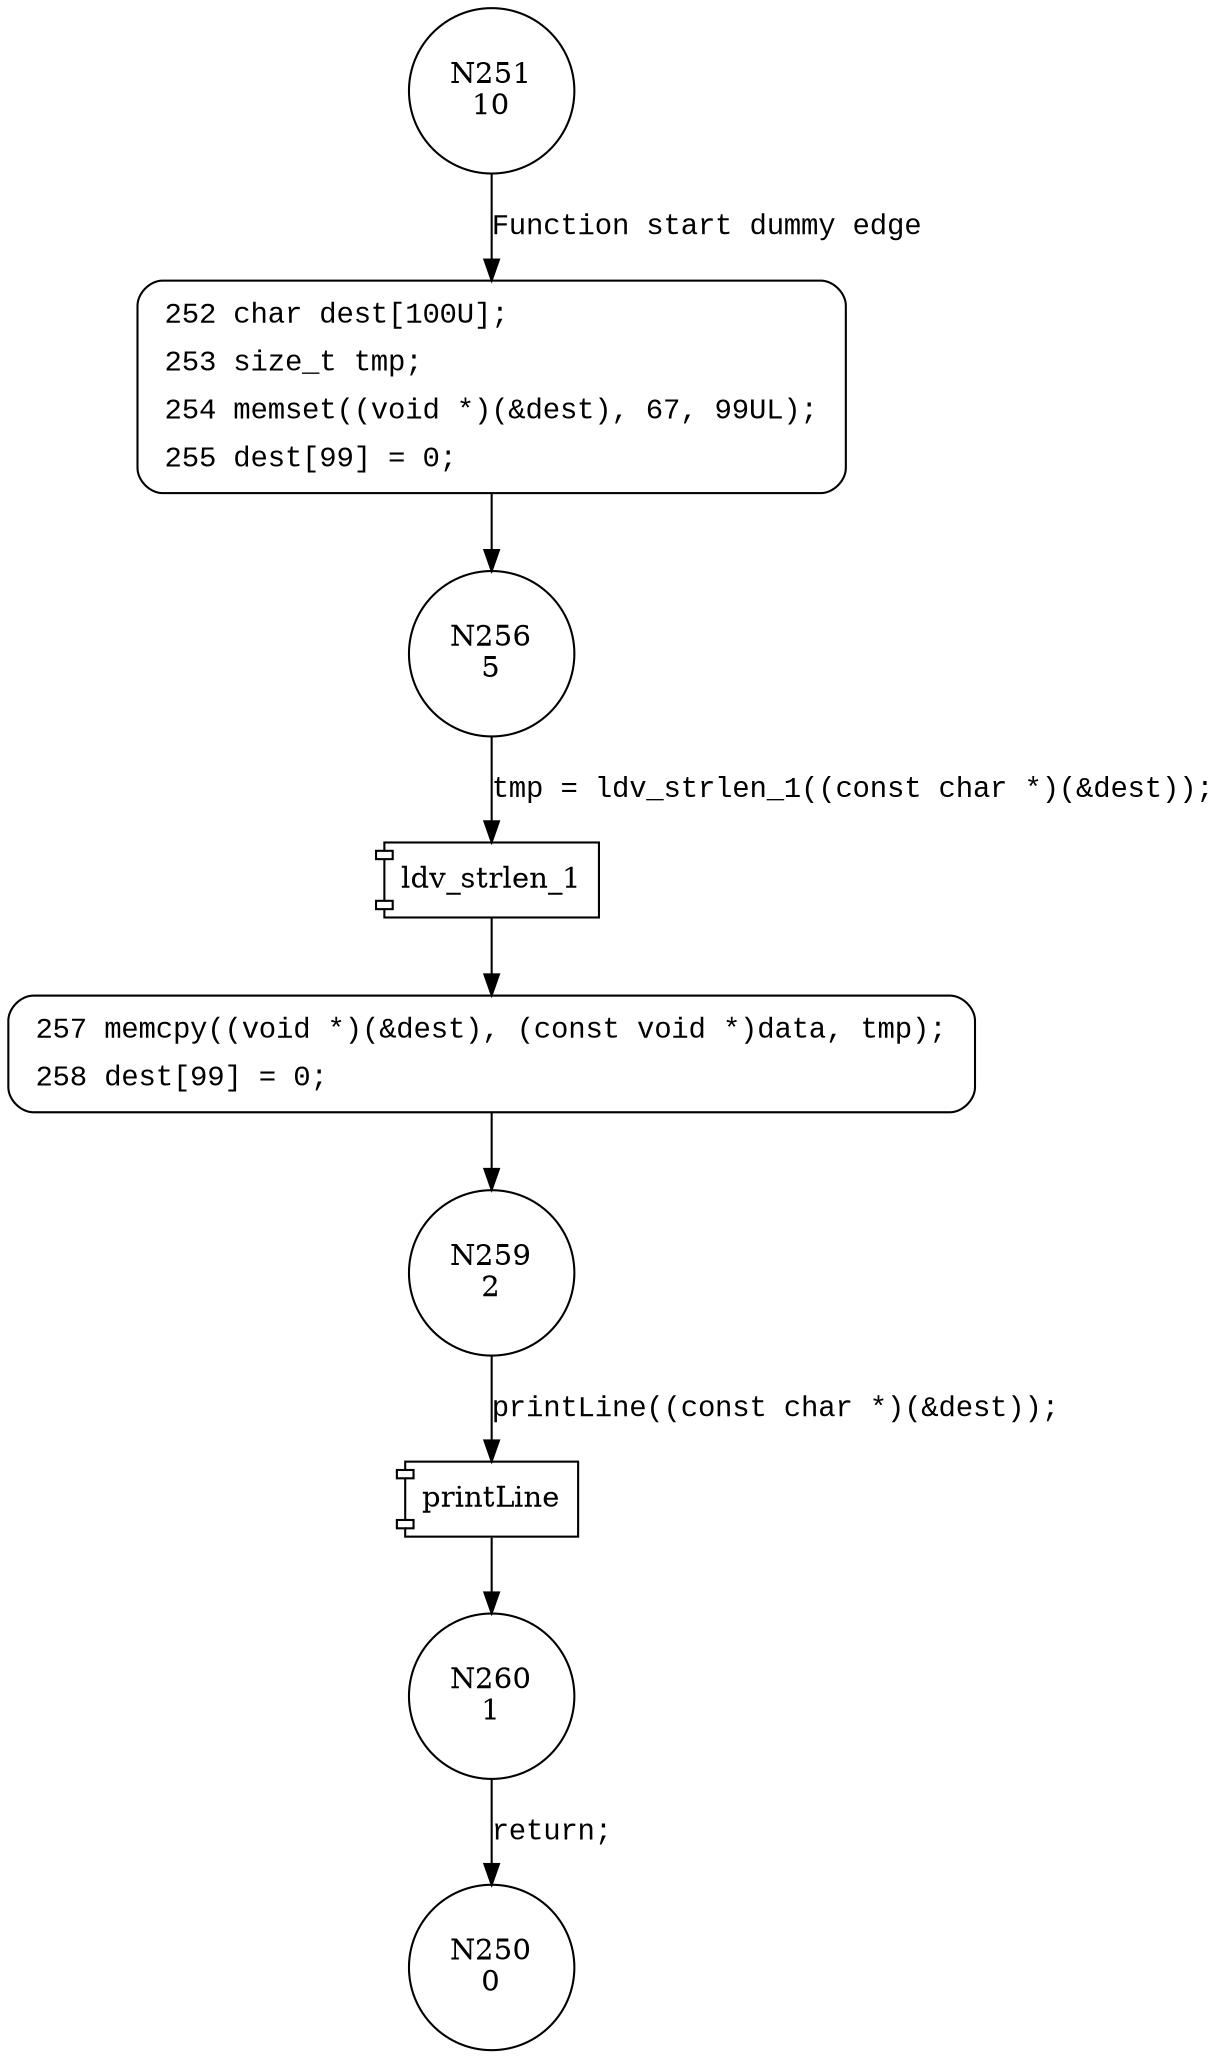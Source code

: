 digraph CWE126_Buffer_Overread__char_alloca_memcpy_53d_goodG2BSink {
251 [shape="circle" label="N251\n10"]
252 [shape="circle" label="N252\n9"]
256 [shape="circle" label="N256\n5"]
257 [shape="circle" label="N257\n4"]
259 [shape="circle" label="N259\n2"]
260 [shape="circle" label="N260\n1"]
250 [shape="circle" label="N250\n0"]
252 [style="filled,bold" penwidth="1" fillcolor="white" fontname="Courier New" shape="Mrecord" label=<<table border="0" cellborder="0" cellpadding="3" bgcolor="white"><tr><td align="right">252</td><td align="left">char dest[100U];</td></tr><tr><td align="right">253</td><td align="left">size_t tmp;</td></tr><tr><td align="right">254</td><td align="left">memset((void *)(&amp;dest), 67, 99UL);</td></tr><tr><td align="right">255</td><td align="left">dest[99] = 0;</td></tr></table>>]
252 -> 256[label=""]
257 [style="filled,bold" penwidth="1" fillcolor="white" fontname="Courier New" shape="Mrecord" label=<<table border="0" cellborder="0" cellpadding="3" bgcolor="white"><tr><td align="right">257</td><td align="left">memcpy((void *)(&amp;dest), (const void *)data, tmp);</td></tr><tr><td align="right">258</td><td align="left">dest[99] = 0;</td></tr></table>>]
257 -> 259[label=""]
251 -> 252 [label="Function start dummy edge" fontname="Courier New"]
100019 [shape="component" label="ldv_strlen_1"]
256 -> 100019 [label="tmp = ldv_strlen_1((const char *)(&dest));" fontname="Courier New"]
100019 -> 257 [label="" fontname="Courier New"]
100020 [shape="component" label="printLine"]
259 -> 100020 [label="printLine((const char *)(&dest));" fontname="Courier New"]
100020 -> 260 [label="" fontname="Courier New"]
260 -> 250 [label="return;" fontname="Courier New"]
}